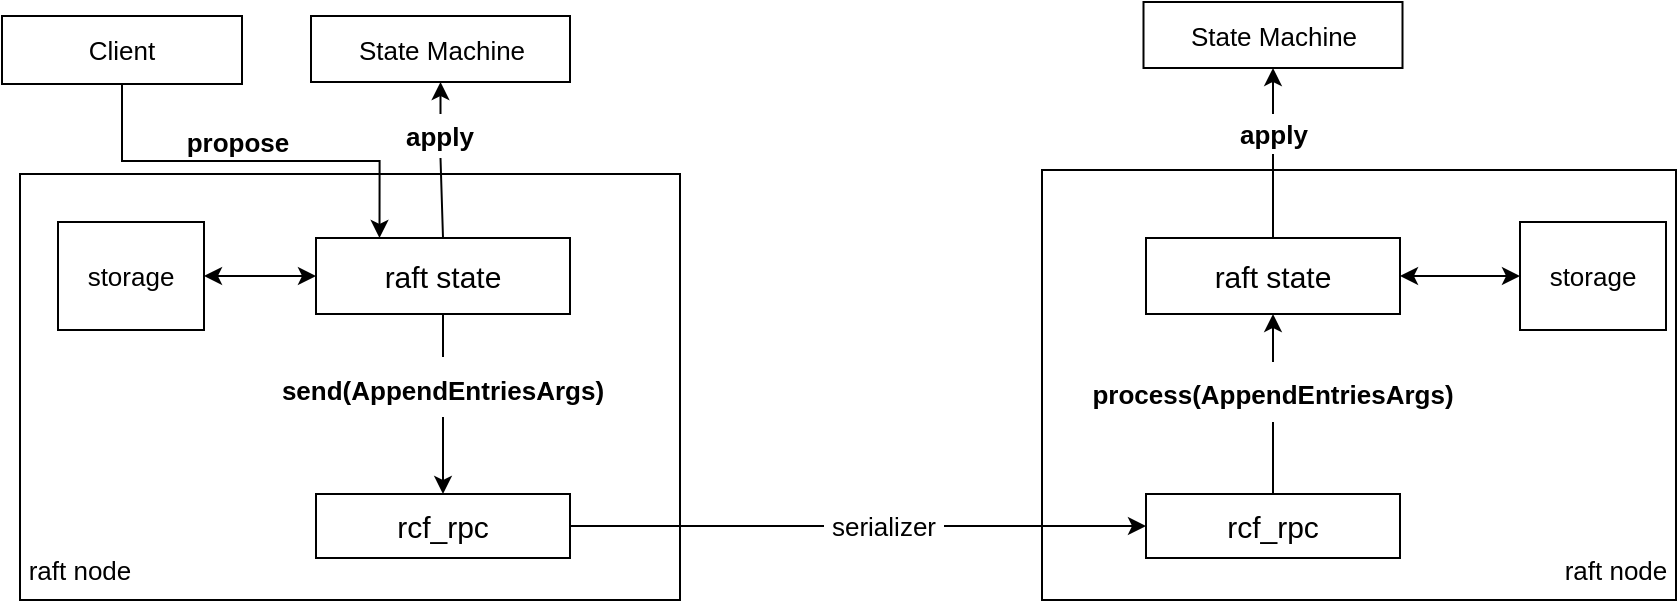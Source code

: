 <mxfile version="20.4.1" type="github" pages="2">
  <diagram id="3AFov8Uf1Q9FbotQsO03" name="第 1 页">
    <mxGraphModel dx="1426" dy="770" grid="0" gridSize="10" guides="1" tooltips="1" connect="1" arrows="1" fold="1" page="1" pageScale="1" pageWidth="3300" pageHeight="4681" math="0" shadow="0">
      <root>
        <mxCell id="0" />
        <mxCell id="1" parent="0" />
        <mxCell id="d8JHSTi1aIzGwKLDUFH--1" value="" style="rounded=0;whiteSpace=wrap;html=1;" vertex="1" parent="1">
          <mxGeometry x="262" y="377" width="330" height="213" as="geometry" />
        </mxCell>
        <mxCell id="d8JHSTi1aIzGwKLDUFH--2" value="&lt;font style=&quot;font-size: 15px;&quot;&gt;rcf_rpc&lt;/font&gt;" style="rounded=0;whiteSpace=wrap;html=1;" vertex="1" parent="1">
          <mxGeometry x="410" y="537" width="127" height="32" as="geometry" />
        </mxCell>
        <mxCell id="d8JHSTi1aIzGwKLDUFH--3" value="raft state" style="rounded=0;whiteSpace=wrap;html=1;fontSize=15;" vertex="1" parent="1">
          <mxGeometry x="410" y="409" width="127" height="38" as="geometry" />
        </mxCell>
        <mxCell id="d8JHSTi1aIzGwKLDUFH--6" value="" style="endArrow=classic;html=1;rounded=0;fontSize=15;exitX=0.5;exitY=1;exitDx=0;exitDy=0;startArrow=none;" edge="1" parent="1" source="d8JHSTi1aIzGwKLDUFH--14" target="d8JHSTi1aIzGwKLDUFH--2">
          <mxGeometry width="50" height="50" relative="1" as="geometry">
            <mxPoint x="727" y="419" as="sourcePoint" />
            <mxPoint x="777" y="369" as="targetPoint" />
          </mxGeometry>
        </mxCell>
        <mxCell id="d8JHSTi1aIzGwKLDUFH--8" value="" style="rounded=0;whiteSpace=wrap;html=1;" vertex="1" parent="1">
          <mxGeometry x="773" y="375" width="317" height="215" as="geometry" />
        </mxCell>
        <mxCell id="d8JHSTi1aIzGwKLDUFH--9" value="&lt;font style=&quot;font-size: 15px;&quot;&gt;rcf_rpc&lt;/font&gt;" style="rounded=0;whiteSpace=wrap;html=1;" vertex="1" parent="1">
          <mxGeometry x="825" y="537" width="127" height="32" as="geometry" />
        </mxCell>
        <mxCell id="d8JHSTi1aIzGwKLDUFH--10" value="raft state" style="rounded=0;whiteSpace=wrap;html=1;fontSize=15;" vertex="1" parent="1">
          <mxGeometry x="825" y="409" width="127" height="38" as="geometry" />
        </mxCell>
        <mxCell id="d8JHSTi1aIzGwKLDUFH--12" value="" style="endArrow=classic;html=1;rounded=0;fontSize=15;exitX=1;exitY=0.5;exitDx=0;exitDy=0;entryX=0;entryY=0.5;entryDx=0;entryDy=0;startArrow=none;" edge="1" parent="1" source="d8JHSTi1aIzGwKLDUFH--16" target="d8JHSTi1aIzGwKLDUFH--9">
          <mxGeometry width="50" height="50" relative="1" as="geometry">
            <mxPoint x="699" y="419" as="sourcePoint" />
            <mxPoint x="749" y="369" as="targetPoint" />
          </mxGeometry>
        </mxCell>
        <mxCell id="d8JHSTi1aIzGwKLDUFH--13" value="" style="endArrow=classic;html=1;rounded=0;fontSize=15;exitX=0.5;exitY=0;exitDx=0;exitDy=0;startArrow=none;" edge="1" parent="1" source="d8JHSTi1aIzGwKLDUFH--15" target="d8JHSTi1aIzGwKLDUFH--10">
          <mxGeometry width="50" height="50" relative="1" as="geometry">
            <mxPoint x="699" y="419" as="sourcePoint" />
            <mxPoint x="749" y="369" as="targetPoint" />
          </mxGeometry>
        </mxCell>
        <mxCell id="d8JHSTi1aIzGwKLDUFH--16" value="serializer" style="text;html=1;strokeColor=none;fillColor=none;align=center;verticalAlign=middle;whiteSpace=wrap;rounded=0;fontSize=13;" vertex="1" parent="1">
          <mxGeometry x="664" y="538" width="60" height="30" as="geometry" />
        </mxCell>
        <mxCell id="d8JHSTi1aIzGwKLDUFH--17" value="" style="endArrow=none;html=1;rounded=0;fontSize=15;exitX=1;exitY=0.5;exitDx=0;exitDy=0;entryX=0;entryY=0.5;entryDx=0;entryDy=0;" edge="1" parent="1" source="d8JHSTi1aIzGwKLDUFH--2" target="d8JHSTi1aIzGwKLDUFH--16">
          <mxGeometry width="50" height="50" relative="1" as="geometry">
            <mxPoint x="537" y="553" as="sourcePoint" />
            <mxPoint x="853" y="553" as="targetPoint" />
          </mxGeometry>
        </mxCell>
        <mxCell id="d8JHSTi1aIzGwKLDUFH--18" value="storage" style="rounded=0;whiteSpace=wrap;html=1;fontSize=13;" vertex="1" parent="1">
          <mxGeometry x="281" y="401" width="73" height="54" as="geometry" />
        </mxCell>
        <mxCell id="d8JHSTi1aIzGwKLDUFH--19" value="storage" style="rounded=0;whiteSpace=wrap;html=1;fontSize=13;" vertex="1" parent="1">
          <mxGeometry x="1012" y="401" width="73" height="54" as="geometry" />
        </mxCell>
        <mxCell id="d8JHSTi1aIzGwKLDUFH--20" value="" style="endArrow=classic;startArrow=classic;html=1;rounded=0;fontSize=13;exitX=1;exitY=0.5;exitDx=0;exitDy=0;entryX=0;entryY=0.5;entryDx=0;entryDy=0;" edge="1" parent="1" source="d8JHSTi1aIzGwKLDUFH--18" target="d8JHSTi1aIzGwKLDUFH--3">
          <mxGeometry width="50" height="50" relative="1" as="geometry">
            <mxPoint x="727" y="419" as="sourcePoint" />
            <mxPoint x="777" y="369" as="targetPoint" />
          </mxGeometry>
        </mxCell>
        <mxCell id="d8JHSTi1aIzGwKLDUFH--21" value="" style="endArrow=classic;startArrow=classic;html=1;rounded=0;fontSize=13;exitX=1;exitY=0.5;exitDx=0;exitDy=0;" edge="1" parent="1" source="d8JHSTi1aIzGwKLDUFH--10" target="d8JHSTi1aIzGwKLDUFH--19">
          <mxGeometry width="50" height="50" relative="1" as="geometry">
            <mxPoint x="699" y="419" as="sourcePoint" />
            <mxPoint x="749" y="369" as="targetPoint" />
          </mxGeometry>
        </mxCell>
        <mxCell id="d8JHSTi1aIzGwKLDUFH--23" value="State Machine" style="rounded=0;whiteSpace=wrap;html=1;fontSize=13;" vertex="1" parent="1">
          <mxGeometry x="407.5" y="298" width="129.5" height="33" as="geometry" />
        </mxCell>
        <mxCell id="d8JHSTi1aIzGwKLDUFH--24" value="" style="endArrow=classic;html=1;rounded=0;fontSize=13;exitX=0.5;exitY=0;exitDx=0;exitDy=0;entryX=0.5;entryY=1;entryDx=0;entryDy=0;startArrow=none;" edge="1" parent="1" source="d8JHSTi1aIzGwKLDUFH--29" target="d8JHSTi1aIzGwKLDUFH--23">
          <mxGeometry width="50" height="50" relative="1" as="geometry">
            <mxPoint x="727" y="419" as="sourcePoint" />
            <mxPoint x="777" y="369" as="targetPoint" />
          </mxGeometry>
        </mxCell>
        <mxCell id="d8JHSTi1aIzGwKLDUFH--25" value="State Machine" style="rounded=0;whiteSpace=wrap;html=1;fontSize=13;" vertex="1" parent="1">
          <mxGeometry x="823.75" y="291" width="129.5" height="33" as="geometry" />
        </mxCell>
        <mxCell id="d8JHSTi1aIzGwKLDUFH--26" value="" style="endArrow=classic;html=1;rounded=0;fontSize=13;exitX=0.5;exitY=0;exitDx=0;exitDy=0;entryX=0.5;entryY=1;entryDx=0;entryDy=0;startArrow=none;" edge="1" parent="1" source="d8JHSTi1aIzGwKLDUFH--27" target="d8JHSTi1aIzGwKLDUFH--25">
          <mxGeometry width="50" height="50" relative="1" as="geometry">
            <mxPoint x="455.5" y="419" as="sourcePoint" />
            <mxPoint x="455.5" y="363" as="targetPoint" />
          </mxGeometry>
        </mxCell>
        <mxCell id="d8JHSTi1aIzGwKLDUFH--27" value="&lt;b&gt;apply&lt;/b&gt;" style="text;html=1;strokeColor=none;fillColor=none;align=center;verticalAlign=middle;whiteSpace=wrap;rounded=0;fontSize=13;" vertex="1" parent="1">
          <mxGeometry x="858.5" y="347" width="60" height="20" as="geometry" />
        </mxCell>
        <mxCell id="d8JHSTi1aIzGwKLDUFH--28" value="" style="endArrow=none;html=1;rounded=0;fontSize=13;exitX=0.5;exitY=0;exitDx=0;exitDy=0;entryX=0.5;entryY=1;entryDx=0;entryDy=0;" edge="1" parent="1" source="d8JHSTi1aIzGwKLDUFH--10" target="d8JHSTi1aIzGwKLDUFH--27">
          <mxGeometry width="50" height="50" relative="1" as="geometry">
            <mxPoint x="888.5" y="409" as="sourcePoint" />
            <mxPoint x="887.25" y="336" as="targetPoint" />
          </mxGeometry>
        </mxCell>
        <mxCell id="d8JHSTi1aIzGwKLDUFH--29" value="&lt;b&gt;apply&lt;/b&gt;" style="text;html=1;strokeColor=none;fillColor=none;align=center;verticalAlign=middle;whiteSpace=wrap;rounded=0;fontSize=13;" vertex="1" parent="1">
          <mxGeometry x="442.25" y="347" width="60" height="22" as="geometry" />
        </mxCell>
        <mxCell id="d8JHSTi1aIzGwKLDUFH--30" value="" style="endArrow=none;html=1;rounded=0;fontSize=13;exitX=0.5;exitY=0;exitDx=0;exitDy=0;entryX=0.5;entryY=1;entryDx=0;entryDy=0;" edge="1" parent="1" source="d8JHSTi1aIzGwKLDUFH--3" target="d8JHSTi1aIzGwKLDUFH--29">
          <mxGeometry width="50" height="50" relative="1" as="geometry">
            <mxPoint x="473.5" y="409" as="sourcePoint" />
            <mxPoint x="474.75" y="336" as="targetPoint" />
          </mxGeometry>
        </mxCell>
        <mxCell id="d8JHSTi1aIzGwKLDUFH--36" style="edgeStyle=orthogonalEdgeStyle;rounded=0;orthogonalLoop=1;jettySize=auto;html=1;entryX=0.25;entryY=0;entryDx=0;entryDy=0;fontSize=13;exitX=0.5;exitY=1;exitDx=0;exitDy=0;" edge="1" parent="1" source="d8JHSTi1aIzGwKLDUFH--31" target="d8JHSTi1aIzGwKLDUFH--3">
          <mxGeometry relative="1" as="geometry" />
        </mxCell>
        <mxCell id="d8JHSTi1aIzGwKLDUFH--31" value="Client" style="rounded=0;whiteSpace=wrap;html=1;fontSize=13;" vertex="1" parent="1">
          <mxGeometry x="253" y="298" width="120" height="34" as="geometry" />
        </mxCell>
        <mxCell id="d8JHSTi1aIzGwKLDUFH--37" value="&lt;b&gt;propose&lt;/b&gt;" style="text;html=1;strokeColor=none;fillColor=none;align=center;verticalAlign=middle;whiteSpace=wrap;rounded=0;fontSize=13;" vertex="1" parent="1">
          <mxGeometry x="343" y="350" width="56" height="21" as="geometry" />
        </mxCell>
        <mxCell id="d8JHSTi1aIzGwKLDUFH--14" value="&lt;font style=&quot;font-size: 13px;&quot;&gt;&lt;b&gt;send(AppendEntriesArgs)&lt;/b&gt;&lt;/font&gt;" style="text;html=1;strokeColor=none;fillColor=none;align=center;verticalAlign=middle;whiteSpace=wrap;rounded=0;fontSize=15;" vertex="1" parent="1">
          <mxGeometry x="391" y="468.5" width="165" height="30" as="geometry" />
        </mxCell>
        <mxCell id="d8JHSTi1aIzGwKLDUFH--39" value="" style="endArrow=none;html=1;rounded=0;fontSize=15;exitX=0.5;exitY=1;exitDx=0;exitDy=0;" edge="1" parent="1" source="d8JHSTi1aIzGwKLDUFH--3" target="d8JHSTi1aIzGwKLDUFH--14">
          <mxGeometry width="50" height="50" relative="1" as="geometry">
            <mxPoint x="473.5" y="447" as="sourcePoint" />
            <mxPoint x="473.5" y="537" as="targetPoint" />
          </mxGeometry>
        </mxCell>
        <mxCell id="d8JHSTi1aIzGwKLDUFH--15" value="&lt;font style=&quot;font-size: 13px;&quot;&gt;&lt;b&gt;process(AppendEntriesArgs)&lt;/b&gt;&lt;/font&gt;" style="text;html=1;strokeColor=none;fillColor=none;align=center;verticalAlign=middle;whiteSpace=wrap;rounded=0;fontSize=15;" vertex="1" parent="1">
          <mxGeometry x="806" y="471" width="165" height="30" as="geometry" />
        </mxCell>
        <mxCell id="d8JHSTi1aIzGwKLDUFH--40" value="" style="endArrow=none;html=1;rounded=0;fontSize=15;exitX=0.5;exitY=0;exitDx=0;exitDy=0;" edge="1" parent="1" source="d8JHSTi1aIzGwKLDUFH--9" target="d8JHSTi1aIzGwKLDUFH--15">
          <mxGeometry width="50" height="50" relative="1" as="geometry">
            <mxPoint x="888.5" y="537" as="sourcePoint" />
            <mxPoint x="888.5" y="447" as="targetPoint" />
          </mxGeometry>
        </mxCell>
        <mxCell id="d8JHSTi1aIzGwKLDUFH--41" value="raft node" style="text;html=1;strokeColor=none;fillColor=none;align=center;verticalAlign=middle;whiteSpace=wrap;rounded=0;fontSize=13;" vertex="1" parent="1">
          <mxGeometry x="262" y="560" width="60" height="30" as="geometry" />
        </mxCell>
        <mxCell id="d8JHSTi1aIzGwKLDUFH--42" value="raft node" style="text;html=1;strokeColor=none;fillColor=none;align=center;verticalAlign=middle;whiteSpace=wrap;rounded=0;fontSize=13;" vertex="1" parent="1">
          <mxGeometry x="1030" y="560" width="60" height="30" as="geometry" />
        </mxCell>
      </root>
    </mxGraphModel>
  </diagram>
  <diagram id="iWku96qrNRk-B926stUi" name="第 2 页">
    <mxGraphModel dx="1426" dy="770" grid="0" gridSize="10" guides="1" tooltips="1" connect="1" arrows="1" fold="1" page="1" pageScale="1" pageWidth="3300" pageHeight="4681" math="0" shadow="0">
      <root>
        <mxCell id="0" />
        <mxCell id="1" parent="0" />
        <mxCell id="s764JBKuaVGnC5ATPU81-11" value="" style="rounded=0;whiteSpace=wrap;html=1;fontSize=13;" vertex="1" parent="1">
          <mxGeometry x="582" y="294" width="242" height="271" as="geometry" />
        </mxCell>
        <mxCell id="s764JBKuaVGnC5ATPU81-17" value="" style="rounded=0;whiteSpace=wrap;html=1;fontSize=13;" vertex="1" parent="1">
          <mxGeometry x="967" y="294" width="242" height="271" as="geometry" />
        </mxCell>
        <mxCell id="s764JBKuaVGnC5ATPU81-2" value="" style="rounded=0;whiteSpace=wrap;html=1;fontSize=13;" vertex="1" parent="1">
          <mxGeometry x="216" y="294" width="242" height="271" as="geometry" />
        </mxCell>
        <mxCell id="s764JBKuaVGnC5ATPU81-1" value="Raft Module" style="rounded=0;whiteSpace=wrap;html=1;fontSize=13;" vertex="1" parent="1">
          <mxGeometry x="227.5" y="507" width="219" height="46" as="geometry" />
        </mxCell>
        <mxCell id="s764JBKuaVGnC5ATPU81-3" value="KV Node" style="text;html=1;strokeColor=none;fillColor=none;align=center;verticalAlign=middle;whiteSpace=wrap;rounded=0;fontSize=13;" vertex="1" parent="1">
          <mxGeometry x="216" y="294" width="83" height="30" as="geometry" />
        </mxCell>
        <mxCell id="s764JBKuaVGnC5ATPU81-45" style="edgeStyle=orthogonalEdgeStyle;rounded=0;orthogonalLoop=1;jettySize=auto;html=1;fontSize=13;" edge="1" parent="1" source="s764JBKuaVGnC5ATPU81-4" target="s764JBKuaVGnC5ATPU81-38">
          <mxGeometry relative="1" as="geometry" />
        </mxCell>
        <mxCell id="s764JBKuaVGnC5ATPU81-4" value="KV Server" style="rounded=0;whiteSpace=wrap;html=1;fontSize=13;" vertex="1" parent="1">
          <mxGeometry x="345" y="352" width="77" height="79" as="geometry" />
        </mxCell>
        <mxCell id="s764JBKuaVGnC5ATPU81-5" value="Client" style="rounded=0;whiteSpace=wrap;html=1;fontSize=13;" vertex="1" parent="1">
          <mxGeometry x="644" y="166" width="99" height="32" as="geometry" />
        </mxCell>
        <mxCell id="s764JBKuaVGnC5ATPU81-6" value="" style="endArrow=classic;html=1;rounded=0;fontSize=13;exitX=0.5;exitY=1;exitDx=0;exitDy=0;entryX=0.5;entryY=0;entryDx=0;entryDy=0;" edge="1" parent="1" source="s764JBKuaVGnC5ATPU81-5" target="s764JBKuaVGnC5ATPU81-14">
          <mxGeometry width="50" height="50" relative="1" as="geometry">
            <mxPoint x="699" y="414" as="sourcePoint" />
            <mxPoint x="749" y="364" as="targetPoint" />
          </mxGeometry>
        </mxCell>
        <mxCell id="s764JBKuaVGnC5ATPU81-7" value="Put (k, v)" style="text;html=1;strokeColor=none;fillColor=none;align=center;verticalAlign=middle;whiteSpace=wrap;rounded=0;fontSize=13;" vertex="1" parent="1">
          <mxGeometry x="716" y="231" width="112" height="30" as="geometry" />
        </mxCell>
        <mxCell id="s764JBKuaVGnC5ATPU81-23" style="edgeStyle=orthogonalEdgeStyle;rounded=0;orthogonalLoop=1;jettySize=auto;html=1;entryX=0;entryY=0.5;entryDx=0;entryDy=0;fontSize=13;startArrow=none;" edge="1" parent="1" source="s764JBKuaVGnC5ATPU81-25" target="s764JBKuaVGnC5ATPU81-18">
          <mxGeometry relative="1" as="geometry" />
        </mxCell>
        <mxCell id="s764JBKuaVGnC5ATPU81-24" style="edgeStyle=orthogonalEdgeStyle;rounded=0;orthogonalLoop=1;jettySize=auto;html=1;entryX=1;entryY=0.5;entryDx=0;entryDy=0;fontSize=13;startArrow=none;" edge="1" parent="1" source="s764JBKuaVGnC5ATPU81-31" target="s764JBKuaVGnC5ATPU81-1">
          <mxGeometry relative="1" as="geometry" />
        </mxCell>
        <mxCell id="s764JBKuaVGnC5ATPU81-12" value="Raft Module" style="rounded=0;whiteSpace=wrap;html=1;fontSize=13;" vertex="1" parent="1">
          <mxGeometry x="593.5" y="507" width="219" height="46" as="geometry" />
        </mxCell>
        <mxCell id="s764JBKuaVGnC5ATPU81-13" value="KV Node" style="text;html=1;strokeColor=none;fillColor=none;align=center;verticalAlign=middle;whiteSpace=wrap;rounded=0;fontSize=13;" vertex="1" parent="1">
          <mxGeometry x="582" y="294" width="83" height="30" as="geometry" />
        </mxCell>
        <mxCell id="s764JBKuaVGnC5ATPU81-33" style="edgeStyle=orthogonalEdgeStyle;rounded=0;orthogonalLoop=1;jettySize=auto;html=1;entryX=0.711;entryY=0.043;entryDx=0;entryDy=0;entryPerimeter=0;fontSize=13;" edge="1" parent="1" source="s764JBKuaVGnC5ATPU81-14" target="s764JBKuaVGnC5ATPU81-12">
          <mxGeometry relative="1" as="geometry" />
        </mxCell>
        <mxCell id="s764JBKuaVGnC5ATPU81-46" style="edgeStyle=orthogonalEdgeStyle;rounded=0;orthogonalLoop=1;jettySize=auto;html=1;fontSize=13;" edge="1" parent="1" source="s764JBKuaVGnC5ATPU81-14" target="s764JBKuaVGnC5ATPU81-36">
          <mxGeometry relative="1" as="geometry" />
        </mxCell>
        <mxCell id="s764JBKuaVGnC5ATPU81-14" value="KV Server" style="rounded=0;whiteSpace=wrap;html=1;fontSize=13;" vertex="1" parent="1">
          <mxGeometry x="710" y="352" width="80" height="79" as="geometry" />
        </mxCell>
        <mxCell id="s764JBKuaVGnC5ATPU81-18" value="Raft Module" style="rounded=0;whiteSpace=wrap;html=1;fontSize=13;" vertex="1" parent="1">
          <mxGeometry x="978.5" y="507" width="219" height="46" as="geometry" />
        </mxCell>
        <mxCell id="s764JBKuaVGnC5ATPU81-19" value="KV Node" style="text;html=1;strokeColor=none;fillColor=none;align=center;verticalAlign=middle;whiteSpace=wrap;rounded=0;fontSize=13;" vertex="1" parent="1">
          <mxGeometry x="967" y="294" width="83" height="30" as="geometry" />
        </mxCell>
        <mxCell id="s764JBKuaVGnC5ATPU81-47" style="edgeStyle=orthogonalEdgeStyle;rounded=0;orthogonalLoop=1;jettySize=auto;html=1;entryX=1;entryY=0.5;entryDx=0;entryDy=0;fontSize=13;" edge="1" parent="1" source="s764JBKuaVGnC5ATPU81-20" target="s764JBKuaVGnC5ATPU81-37">
          <mxGeometry relative="1" as="geometry" />
        </mxCell>
        <mxCell id="s764JBKuaVGnC5ATPU81-20" value="KV Server" style="rounded=0;whiteSpace=wrap;html=1;fontSize=13;" vertex="1" parent="1">
          <mxGeometry x="1099" y="352" width="84.5" height="79" as="geometry" />
        </mxCell>
        <mxCell id="s764JBKuaVGnC5ATPU81-25" value="Replication" style="text;html=1;strokeColor=none;fillColor=none;align=center;verticalAlign=middle;whiteSpace=wrap;rounded=0;fontSize=13;" vertex="1" parent="1">
          <mxGeometry x="863" y="515" width="71" height="30" as="geometry" />
        </mxCell>
        <mxCell id="s764JBKuaVGnC5ATPU81-29" value="" style="edgeStyle=orthogonalEdgeStyle;rounded=0;orthogonalLoop=1;jettySize=auto;html=1;entryX=0;entryY=0.5;entryDx=0;entryDy=0;fontSize=13;endArrow=none;" edge="1" parent="1" source="s764JBKuaVGnC5ATPU81-12" target="s764JBKuaVGnC5ATPU81-25">
          <mxGeometry relative="1" as="geometry">
            <mxPoint x="812.5" y="530" as="sourcePoint" />
            <mxPoint x="978.5" y="530" as="targetPoint" />
          </mxGeometry>
        </mxCell>
        <mxCell id="s764JBKuaVGnC5ATPU81-31" value="Replication" style="text;html=1;strokeColor=none;fillColor=none;align=center;verticalAlign=middle;whiteSpace=wrap;rounded=0;fontSize=13;" vertex="1" parent="1">
          <mxGeometry x="488" y="515" width="71" height="30" as="geometry" />
        </mxCell>
        <mxCell id="s764JBKuaVGnC5ATPU81-32" value="" style="edgeStyle=orthogonalEdgeStyle;rounded=0;orthogonalLoop=1;jettySize=auto;html=1;entryX=1;entryY=0.5;entryDx=0;entryDy=0;fontSize=13;endArrow=none;" edge="1" parent="1" source="s764JBKuaVGnC5ATPU81-12" target="s764JBKuaVGnC5ATPU81-31">
          <mxGeometry relative="1" as="geometry">
            <mxPoint x="593.5" y="530" as="sourcePoint" />
            <mxPoint x="446.5" y="530" as="targetPoint" />
          </mxGeometry>
        </mxCell>
        <mxCell id="s764JBKuaVGnC5ATPU81-34" value="&lt;b&gt;Propose( )&lt;/b&gt;" style="text;html=1;strokeColor=none;fillColor=none;align=center;verticalAlign=middle;whiteSpace=wrap;rounded=0;fontSize=13;" vertex="1" parent="1">
          <mxGeometry x="674" y="457" width="74" height="25" as="geometry" />
        </mxCell>
        <mxCell id="s764JBKuaVGnC5ATPU81-36" value="storage engine" style="rounded=0;whiteSpace=wrap;html=1;fontSize=13;" vertex="1" parent="1">
          <mxGeometry x="590" y="361.5" width="63" height="60" as="geometry" />
        </mxCell>
        <mxCell id="s764JBKuaVGnC5ATPU81-37" value="storage engine" style="rounded=0;whiteSpace=wrap;html=1;fontSize=13;" vertex="1" parent="1">
          <mxGeometry x="977" y="361.5" width="63" height="60" as="geometry" />
        </mxCell>
        <mxCell id="s764JBKuaVGnC5ATPU81-38" value="storage engine" style="rounded=0;whiteSpace=wrap;html=1;fontSize=13;" vertex="1" parent="1">
          <mxGeometry x="226" y="361.5" width="63" height="60" as="geometry" />
        </mxCell>
        <mxCell id="s764JBKuaVGnC5ATPU81-39" value="" style="endArrow=classic;html=1;rounded=0;fontSize=13;exitX=0.75;exitY=0;exitDx=0;exitDy=0;entryX=0.613;entryY=1.006;entryDx=0;entryDy=0;entryPerimeter=0;" edge="1" parent="1" source="s764JBKuaVGnC5ATPU81-12" target="s764JBKuaVGnC5ATPU81-14">
          <mxGeometry width="50" height="50" relative="1" as="geometry">
            <mxPoint x="699" y="399" as="sourcePoint" />
            <mxPoint x="749" y="349" as="targetPoint" />
          </mxGeometry>
        </mxCell>
        <mxCell id="s764JBKuaVGnC5ATPU81-40" value="&lt;b&gt;Apply( )&lt;/b&gt;" style="text;html=1;strokeColor=none;fillColor=none;align=center;verticalAlign=middle;whiteSpace=wrap;rounded=0;fontSize=13;" vertex="1" parent="1">
          <mxGeometry x="759" y="453" width="60" height="30" as="geometry" />
        </mxCell>
        <mxCell id="s764JBKuaVGnC5ATPU81-41" value="" style="endArrow=classic;html=1;rounded=0;fontSize=13;exitX=0.75;exitY=0;exitDx=0;exitDy=0;" edge="1" parent="1" source="s764JBKuaVGnC5ATPU81-18" target="s764JBKuaVGnC5ATPU81-20">
          <mxGeometry width="50" height="50" relative="1" as="geometry">
            <mxPoint x="1125" y="498" as="sourcePoint" />
            <mxPoint x="1175" y="448" as="targetPoint" />
          </mxGeometry>
        </mxCell>
        <mxCell id="s764JBKuaVGnC5ATPU81-42" value="&lt;b&gt;Apply( )&lt;/b&gt;" style="text;html=1;strokeColor=none;fillColor=none;align=center;verticalAlign=middle;whiteSpace=wrap;rounded=0;fontSize=13;" vertex="1" parent="1">
          <mxGeometry x="1142" y="457" width="60" height="30" as="geometry" />
        </mxCell>
        <mxCell id="s764JBKuaVGnC5ATPU81-43" value="" style="endArrow=classic;html=1;rounded=0;fontSize=13;" edge="1" parent="1">
          <mxGeometry width="50" height="50" relative="1" as="geometry">
            <mxPoint x="383" y="506" as="sourcePoint" />
            <mxPoint x="383.003" y="430" as="targetPoint" />
          </mxGeometry>
        </mxCell>
        <mxCell id="s764JBKuaVGnC5ATPU81-44" value="&lt;b&gt;Apply( )&lt;/b&gt;" style="text;html=1;strokeColor=none;fillColor=none;align=center;verticalAlign=middle;whiteSpace=wrap;rounded=0;fontSize=13;" vertex="1" parent="1">
          <mxGeometry x="386.5" y="457" width="60" height="30" as="geometry" />
        </mxCell>
        <mxCell id="s764JBKuaVGnC5ATPU81-48" value="&lt;b&gt;Put(k, v)&lt;/b&gt;" style="text;html=1;strokeColor=none;fillColor=none;align=center;verticalAlign=middle;whiteSpace=wrap;rounded=0;fontSize=13;" vertex="1" parent="1">
          <mxGeometry x="289" y="365" width="60" height="30" as="geometry" />
        </mxCell>
        <mxCell id="s764JBKuaVGnC5ATPU81-49" value="&lt;b&gt;Put(k, v)&lt;/b&gt;" style="text;html=1;strokeColor=none;fillColor=none;align=center;verticalAlign=middle;whiteSpace=wrap;rounded=0;fontSize=13;" vertex="1" parent="1">
          <mxGeometry x="653" y="365" width="60" height="30" as="geometry" />
        </mxCell>
        <mxCell id="s764JBKuaVGnC5ATPU81-50" value="&lt;b&gt;Put(k, v)&lt;/b&gt;" style="text;html=1;strokeColor=none;fillColor=none;align=center;verticalAlign=middle;whiteSpace=wrap;rounded=0;fontSize=13;" vertex="1" parent="1">
          <mxGeometry x="1040" y="365" width="60" height="30" as="geometry" />
        </mxCell>
      </root>
    </mxGraphModel>
  </diagram>
</mxfile>
